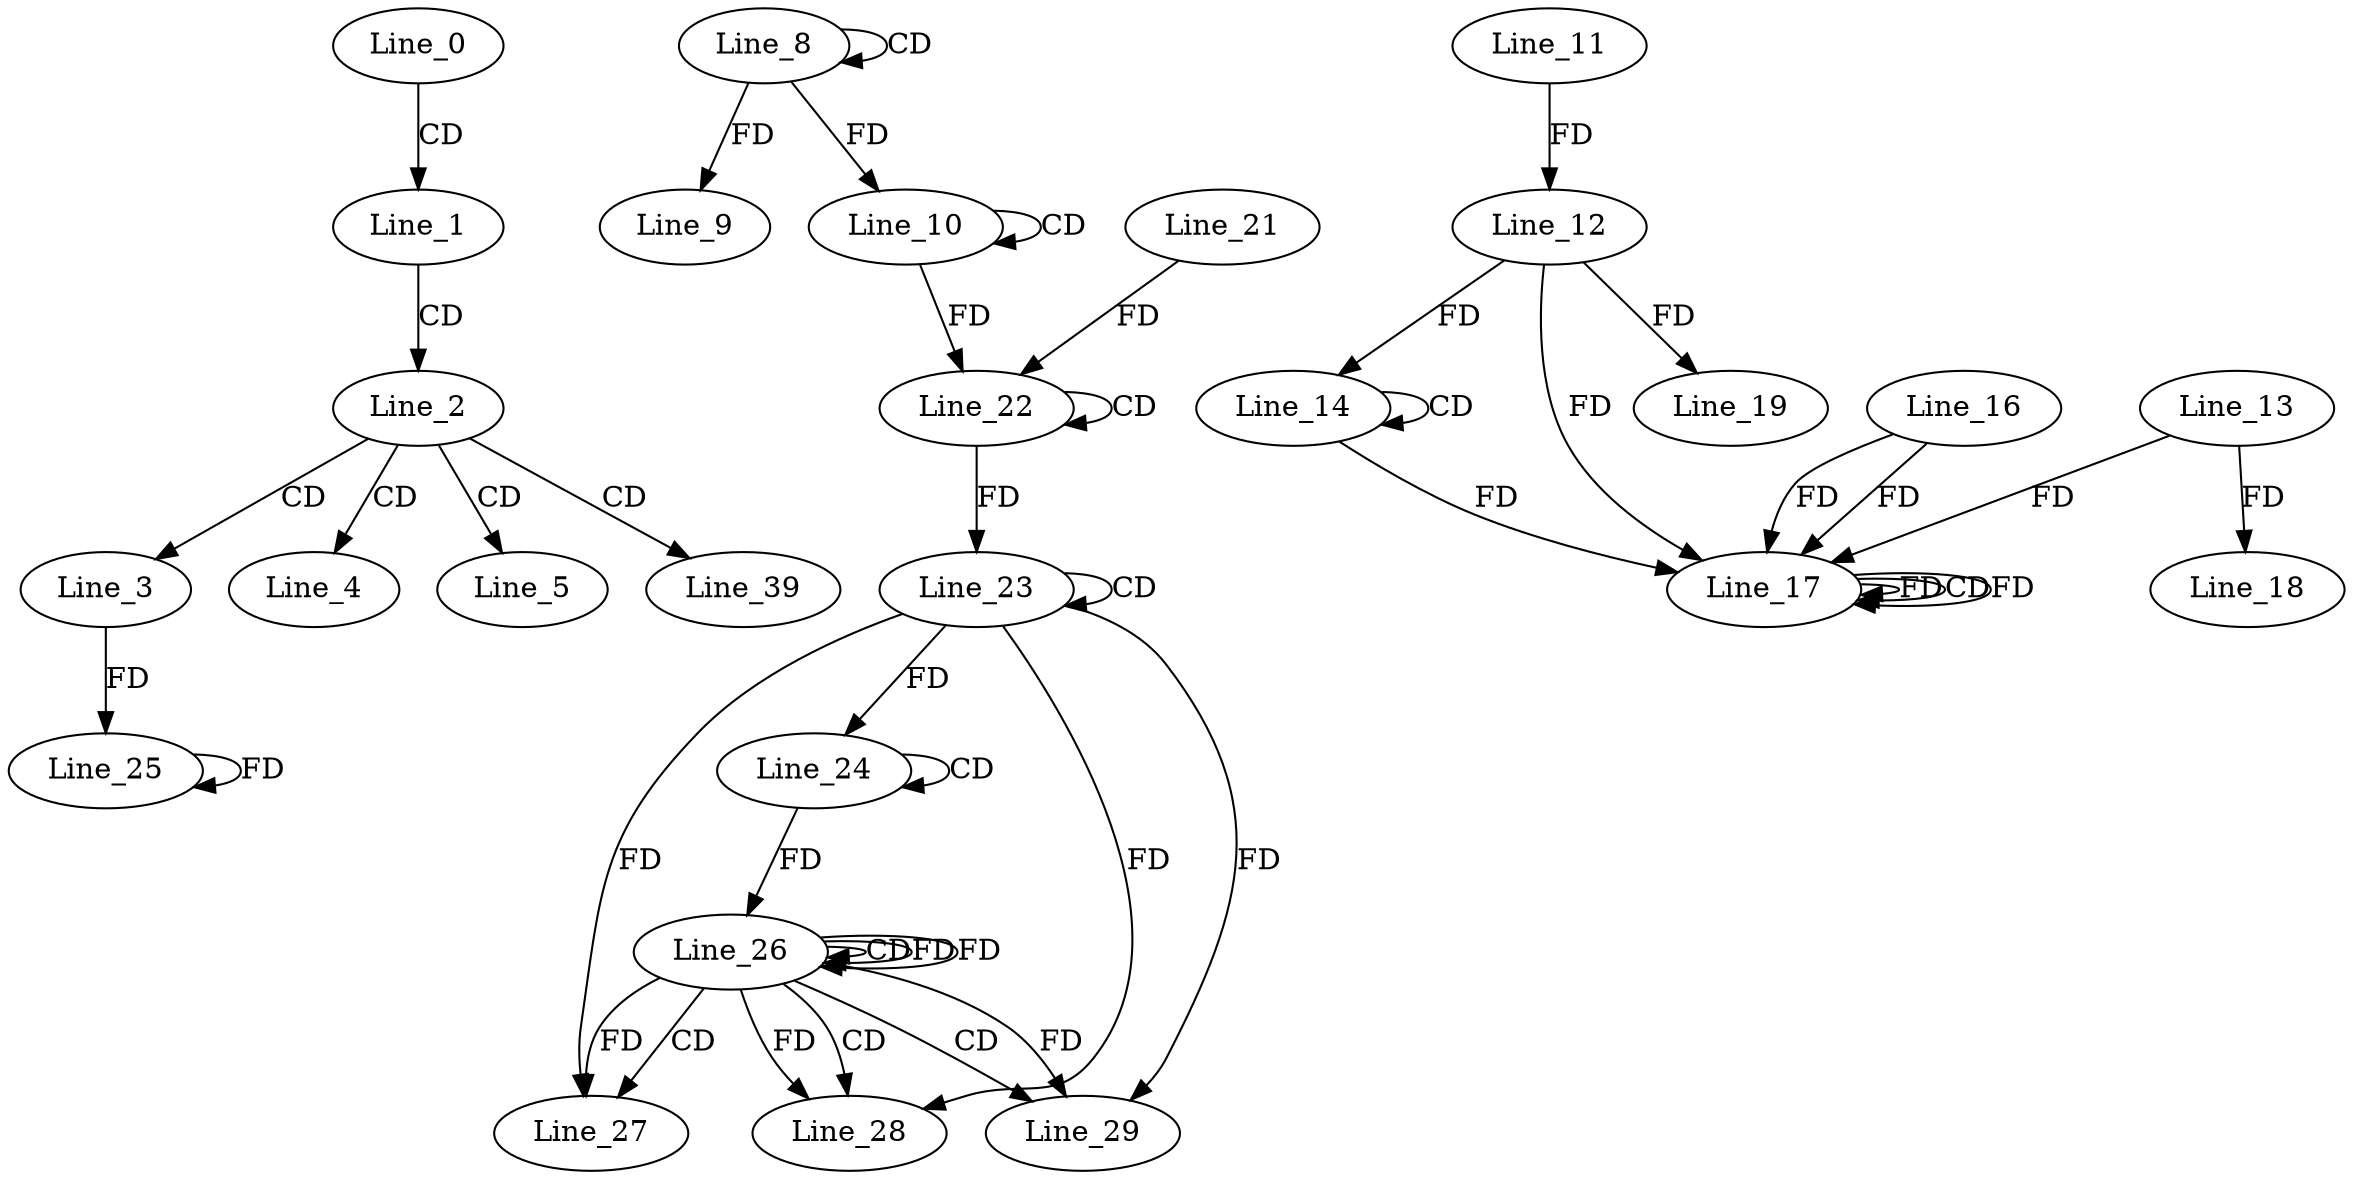 digraph G {
  Line_0;
  Line_1;
  Line_2;
  Line_3;
  Line_4;
  Line_5;
  Line_8;
  Line_8;
  Line_9;
  Line_10;
  Line_10;
  Line_11;
  Line_12;
  Line_14;
  Line_14;
  Line_12;
  Line_17;
  Line_16;
  Line_17;
  Line_17;
  Line_17;
  Line_13;
  Line_18;
  Line_19;
  Line_22;
  Line_22;
  Line_21;
  Line_23;
  Line_23;
  Line_24;
  Line_24;
  Line_25;
  Line_26;
  Line_26;
  Line_26;
  Line_27;
  Line_27;
  Line_28;
  Line_28;
  Line_29;
  Line_29;
  Line_39;
  Line_0 -> Line_1 [ label="CD" ];
  Line_1 -> Line_2 [ label="CD" ];
  Line_2 -> Line_3 [ label="CD" ];
  Line_2 -> Line_4 [ label="CD" ];
  Line_2 -> Line_5 [ label="CD" ];
  Line_8 -> Line_8 [ label="CD" ];
  Line_8 -> Line_9 [ label="FD" ];
  Line_10 -> Line_10 [ label="CD" ];
  Line_8 -> Line_10 [ label="FD" ];
  Line_11 -> Line_12 [ label="FD" ];
  Line_14 -> Line_14 [ label="CD" ];
  Line_12 -> Line_14 [ label="FD" ];
  Line_17 -> Line_17 [ label="FD" ];
  Line_16 -> Line_17 [ label="FD" ];
  Line_12 -> Line_17 [ label="FD" ];
  Line_14 -> Line_17 [ label="FD" ];
  Line_17 -> Line_17 [ label="CD" ];
  Line_13 -> Line_17 [ label="FD" ];
  Line_17 -> Line_17 [ label="FD" ];
  Line_16 -> Line_17 [ label="FD" ];
  Line_13 -> Line_18 [ label="FD" ];
  Line_12 -> Line_19 [ label="FD" ];
  Line_22 -> Line_22 [ label="CD" ];
  Line_10 -> Line_22 [ label="FD" ];
  Line_21 -> Line_22 [ label="FD" ];
  Line_23 -> Line_23 [ label="CD" ];
  Line_22 -> Line_23 [ label="FD" ];
  Line_24 -> Line_24 [ label="CD" ];
  Line_23 -> Line_24 [ label="FD" ];
  Line_3 -> Line_25 [ label="FD" ];
  Line_25 -> Line_25 [ label="FD" ];
  Line_24 -> Line_26 [ label="FD" ];
  Line_26 -> Line_26 [ label="CD" ];
  Line_26 -> Line_26 [ label="FD" ];
  Line_26 -> Line_27 [ label="CD" ];
  Line_23 -> Line_27 [ label="FD" ];
  Line_26 -> Line_27 [ label="FD" ];
  Line_26 -> Line_28 [ label="CD" ];
  Line_23 -> Line_28 [ label="FD" ];
  Line_26 -> Line_28 [ label="FD" ];
  Line_26 -> Line_29 [ label="CD" ];
  Line_23 -> Line_29 [ label="FD" ];
  Line_26 -> Line_29 [ label="FD" ];
  Line_2 -> Line_39 [ label="CD" ];
  Line_26 -> Line_26 [ label="FD" ];
}
